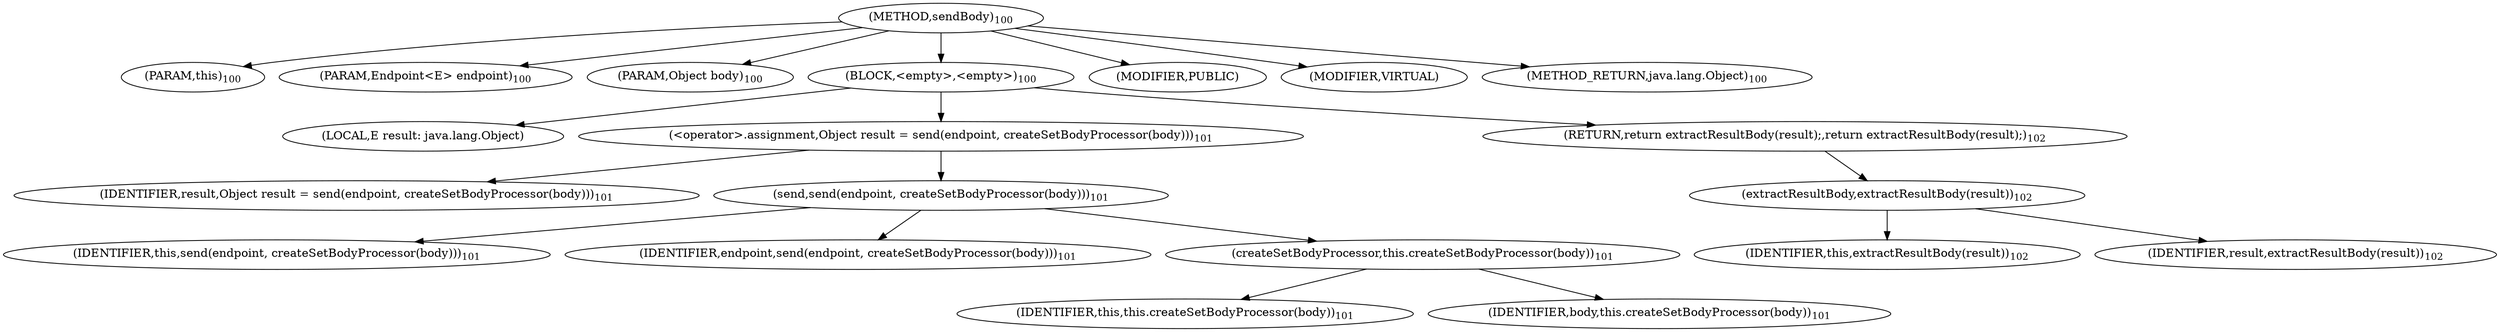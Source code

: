 digraph "sendBody" {  
"347" [label = <(METHOD,sendBody)<SUB>100</SUB>> ]
"25" [label = <(PARAM,this)<SUB>100</SUB>> ]
"348" [label = <(PARAM,Endpoint&lt;E&gt; endpoint)<SUB>100</SUB>> ]
"349" [label = <(PARAM,Object body)<SUB>100</SUB>> ]
"350" [label = <(BLOCK,&lt;empty&gt;,&lt;empty&gt;)<SUB>100</SUB>> ]
"351" [label = <(LOCAL,E result: java.lang.Object)> ]
"352" [label = <(&lt;operator&gt;.assignment,Object result = send(endpoint, createSetBodyProcessor(body)))<SUB>101</SUB>> ]
"353" [label = <(IDENTIFIER,result,Object result = send(endpoint, createSetBodyProcessor(body)))<SUB>101</SUB>> ]
"354" [label = <(send,send(endpoint, createSetBodyProcessor(body)))<SUB>101</SUB>> ]
"26" [label = <(IDENTIFIER,this,send(endpoint, createSetBodyProcessor(body)))<SUB>101</SUB>> ]
"355" [label = <(IDENTIFIER,endpoint,send(endpoint, createSetBodyProcessor(body)))<SUB>101</SUB>> ]
"356" [label = <(createSetBodyProcessor,this.createSetBodyProcessor(body))<SUB>101</SUB>> ]
"24" [label = <(IDENTIFIER,this,this.createSetBodyProcessor(body))<SUB>101</SUB>> ]
"357" [label = <(IDENTIFIER,body,this.createSetBodyProcessor(body))<SUB>101</SUB>> ]
"358" [label = <(RETURN,return extractResultBody(result);,return extractResultBody(result);)<SUB>102</SUB>> ]
"359" [label = <(extractResultBody,extractResultBody(result))<SUB>102</SUB>> ]
"27" [label = <(IDENTIFIER,this,extractResultBody(result))<SUB>102</SUB>> ]
"360" [label = <(IDENTIFIER,result,extractResultBody(result))<SUB>102</SUB>> ]
"361" [label = <(MODIFIER,PUBLIC)> ]
"362" [label = <(MODIFIER,VIRTUAL)> ]
"363" [label = <(METHOD_RETURN,java.lang.Object)<SUB>100</SUB>> ]
  "347" -> "25" 
  "347" -> "348" 
  "347" -> "349" 
  "347" -> "350" 
  "347" -> "361" 
  "347" -> "362" 
  "347" -> "363" 
  "350" -> "351" 
  "350" -> "352" 
  "350" -> "358" 
  "352" -> "353" 
  "352" -> "354" 
  "354" -> "26" 
  "354" -> "355" 
  "354" -> "356" 
  "356" -> "24" 
  "356" -> "357" 
  "358" -> "359" 
  "359" -> "27" 
  "359" -> "360" 
}
